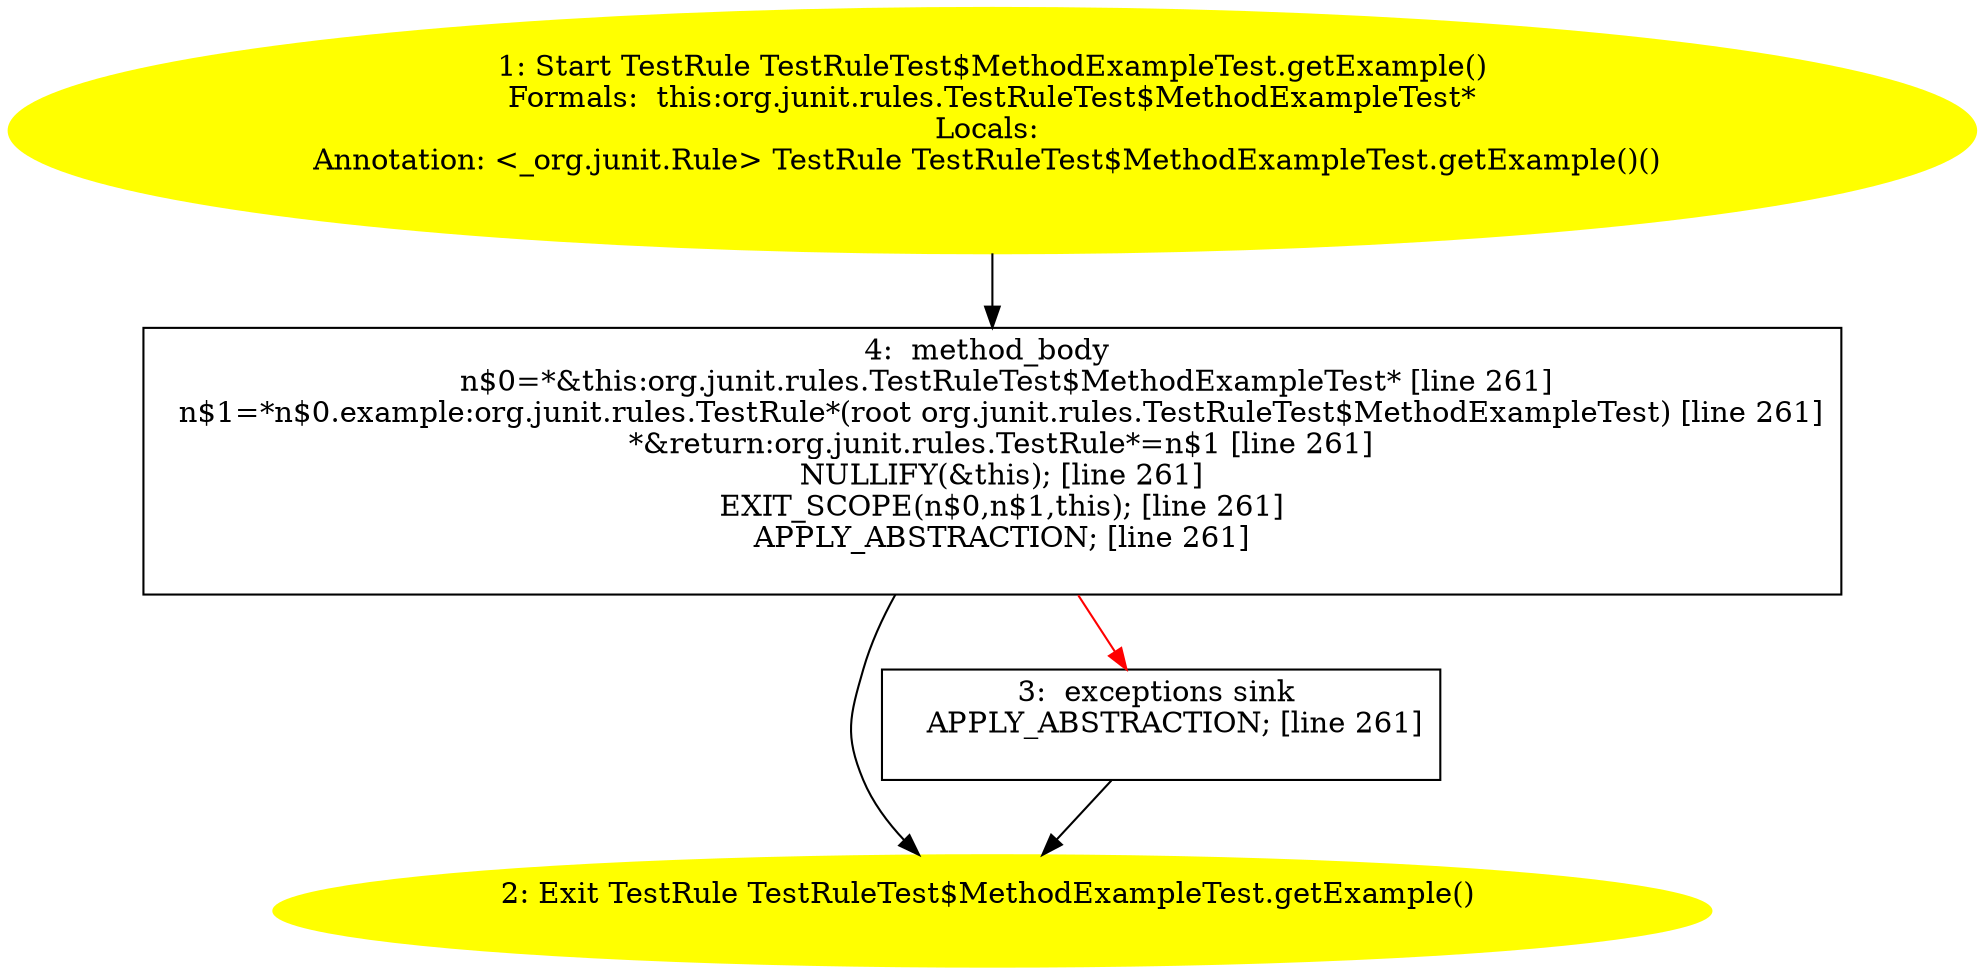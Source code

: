 /* @generated */
digraph cfg {
"org.junit.rules.TestRuleTest$MethodExampleTest.getExample():org.junit.rules.TestRule.8a4828688d3d050e30c64f7f6f27e217_1" [label="1: Start TestRule TestRuleTest$MethodExampleTest.getExample()\nFormals:  this:org.junit.rules.TestRuleTest$MethodExampleTest*\nLocals: \nAnnotation: <_org.junit.Rule> TestRule TestRuleTest$MethodExampleTest.getExample()() \n  " color=yellow style=filled]
	

	 "org.junit.rules.TestRuleTest$MethodExampleTest.getExample():org.junit.rules.TestRule.8a4828688d3d050e30c64f7f6f27e217_1" -> "org.junit.rules.TestRuleTest$MethodExampleTest.getExample():org.junit.rules.TestRule.8a4828688d3d050e30c64f7f6f27e217_4" ;
"org.junit.rules.TestRuleTest$MethodExampleTest.getExample():org.junit.rules.TestRule.8a4828688d3d050e30c64f7f6f27e217_2" [label="2: Exit TestRule TestRuleTest$MethodExampleTest.getExample() \n  " color=yellow style=filled]
	

"org.junit.rules.TestRuleTest$MethodExampleTest.getExample():org.junit.rules.TestRule.8a4828688d3d050e30c64f7f6f27e217_3" [label="3:  exceptions sink \n   APPLY_ABSTRACTION; [line 261]\n " shape="box"]
	

	 "org.junit.rules.TestRuleTest$MethodExampleTest.getExample():org.junit.rules.TestRule.8a4828688d3d050e30c64f7f6f27e217_3" -> "org.junit.rules.TestRuleTest$MethodExampleTest.getExample():org.junit.rules.TestRule.8a4828688d3d050e30c64f7f6f27e217_2" ;
"org.junit.rules.TestRuleTest$MethodExampleTest.getExample():org.junit.rules.TestRule.8a4828688d3d050e30c64f7f6f27e217_4" [label="4:  method_body \n   n$0=*&this:org.junit.rules.TestRuleTest$MethodExampleTest* [line 261]\n  n$1=*n$0.example:org.junit.rules.TestRule*(root org.junit.rules.TestRuleTest$MethodExampleTest) [line 261]\n  *&return:org.junit.rules.TestRule*=n$1 [line 261]\n  NULLIFY(&this); [line 261]\n  EXIT_SCOPE(n$0,n$1,this); [line 261]\n  APPLY_ABSTRACTION; [line 261]\n " shape="box"]
	

	 "org.junit.rules.TestRuleTest$MethodExampleTest.getExample():org.junit.rules.TestRule.8a4828688d3d050e30c64f7f6f27e217_4" -> "org.junit.rules.TestRuleTest$MethodExampleTest.getExample():org.junit.rules.TestRule.8a4828688d3d050e30c64f7f6f27e217_2" ;
	 "org.junit.rules.TestRuleTest$MethodExampleTest.getExample():org.junit.rules.TestRule.8a4828688d3d050e30c64f7f6f27e217_4" -> "org.junit.rules.TestRuleTest$MethodExampleTest.getExample():org.junit.rules.TestRule.8a4828688d3d050e30c64f7f6f27e217_3" [color="red" ];
}
